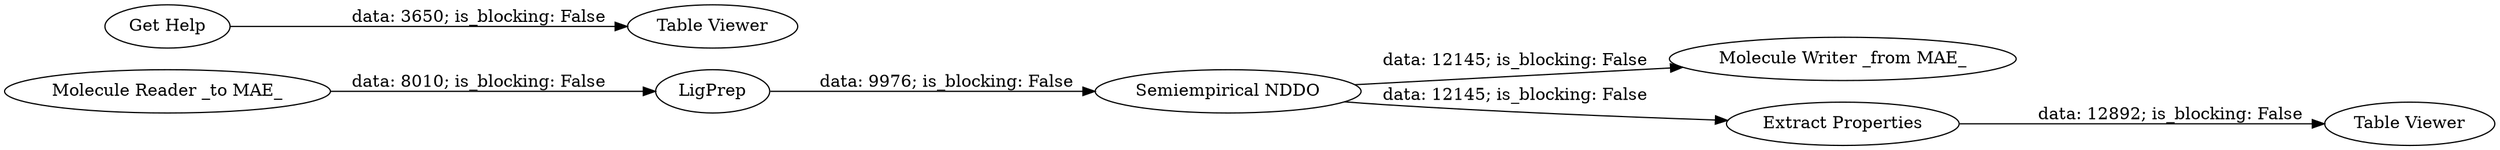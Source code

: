digraph {
	"84732562860076030_8462" [label="Semiempirical NDDO"]
	"84732562860076030_8464" [label="Table Viewer"]
	"84732562860076030_8458" [label="Molecule Writer _from MAE_"]
	"84732562860076030_15211" [label="Table Viewer"]
	"84732562860076030_15210" [label="Get Help"]
	"84732562860076030_8459" [label="Molecule Reader _to MAE_"]
	"84732562860076030_8460" [label=LigPrep]
	"84732562860076030_8463" [label="Extract Properties"]
	"84732562860076030_8460" -> "84732562860076030_8462" [label="data: 9976; is_blocking: False"]
	"84732562860076030_8463" -> "84732562860076030_8464" [label="data: 12892; is_blocking: False"]
	"84732562860076030_8462" -> "84732562860076030_8458" [label="data: 12145; is_blocking: False"]
	"84732562860076030_15210" -> "84732562860076030_15211" [label="data: 3650; is_blocking: False"]
	"84732562860076030_8462" -> "84732562860076030_8463" [label="data: 12145; is_blocking: False"]
	"84732562860076030_8459" -> "84732562860076030_8460" [label="data: 8010; is_blocking: False"]
	rankdir=LR
}
